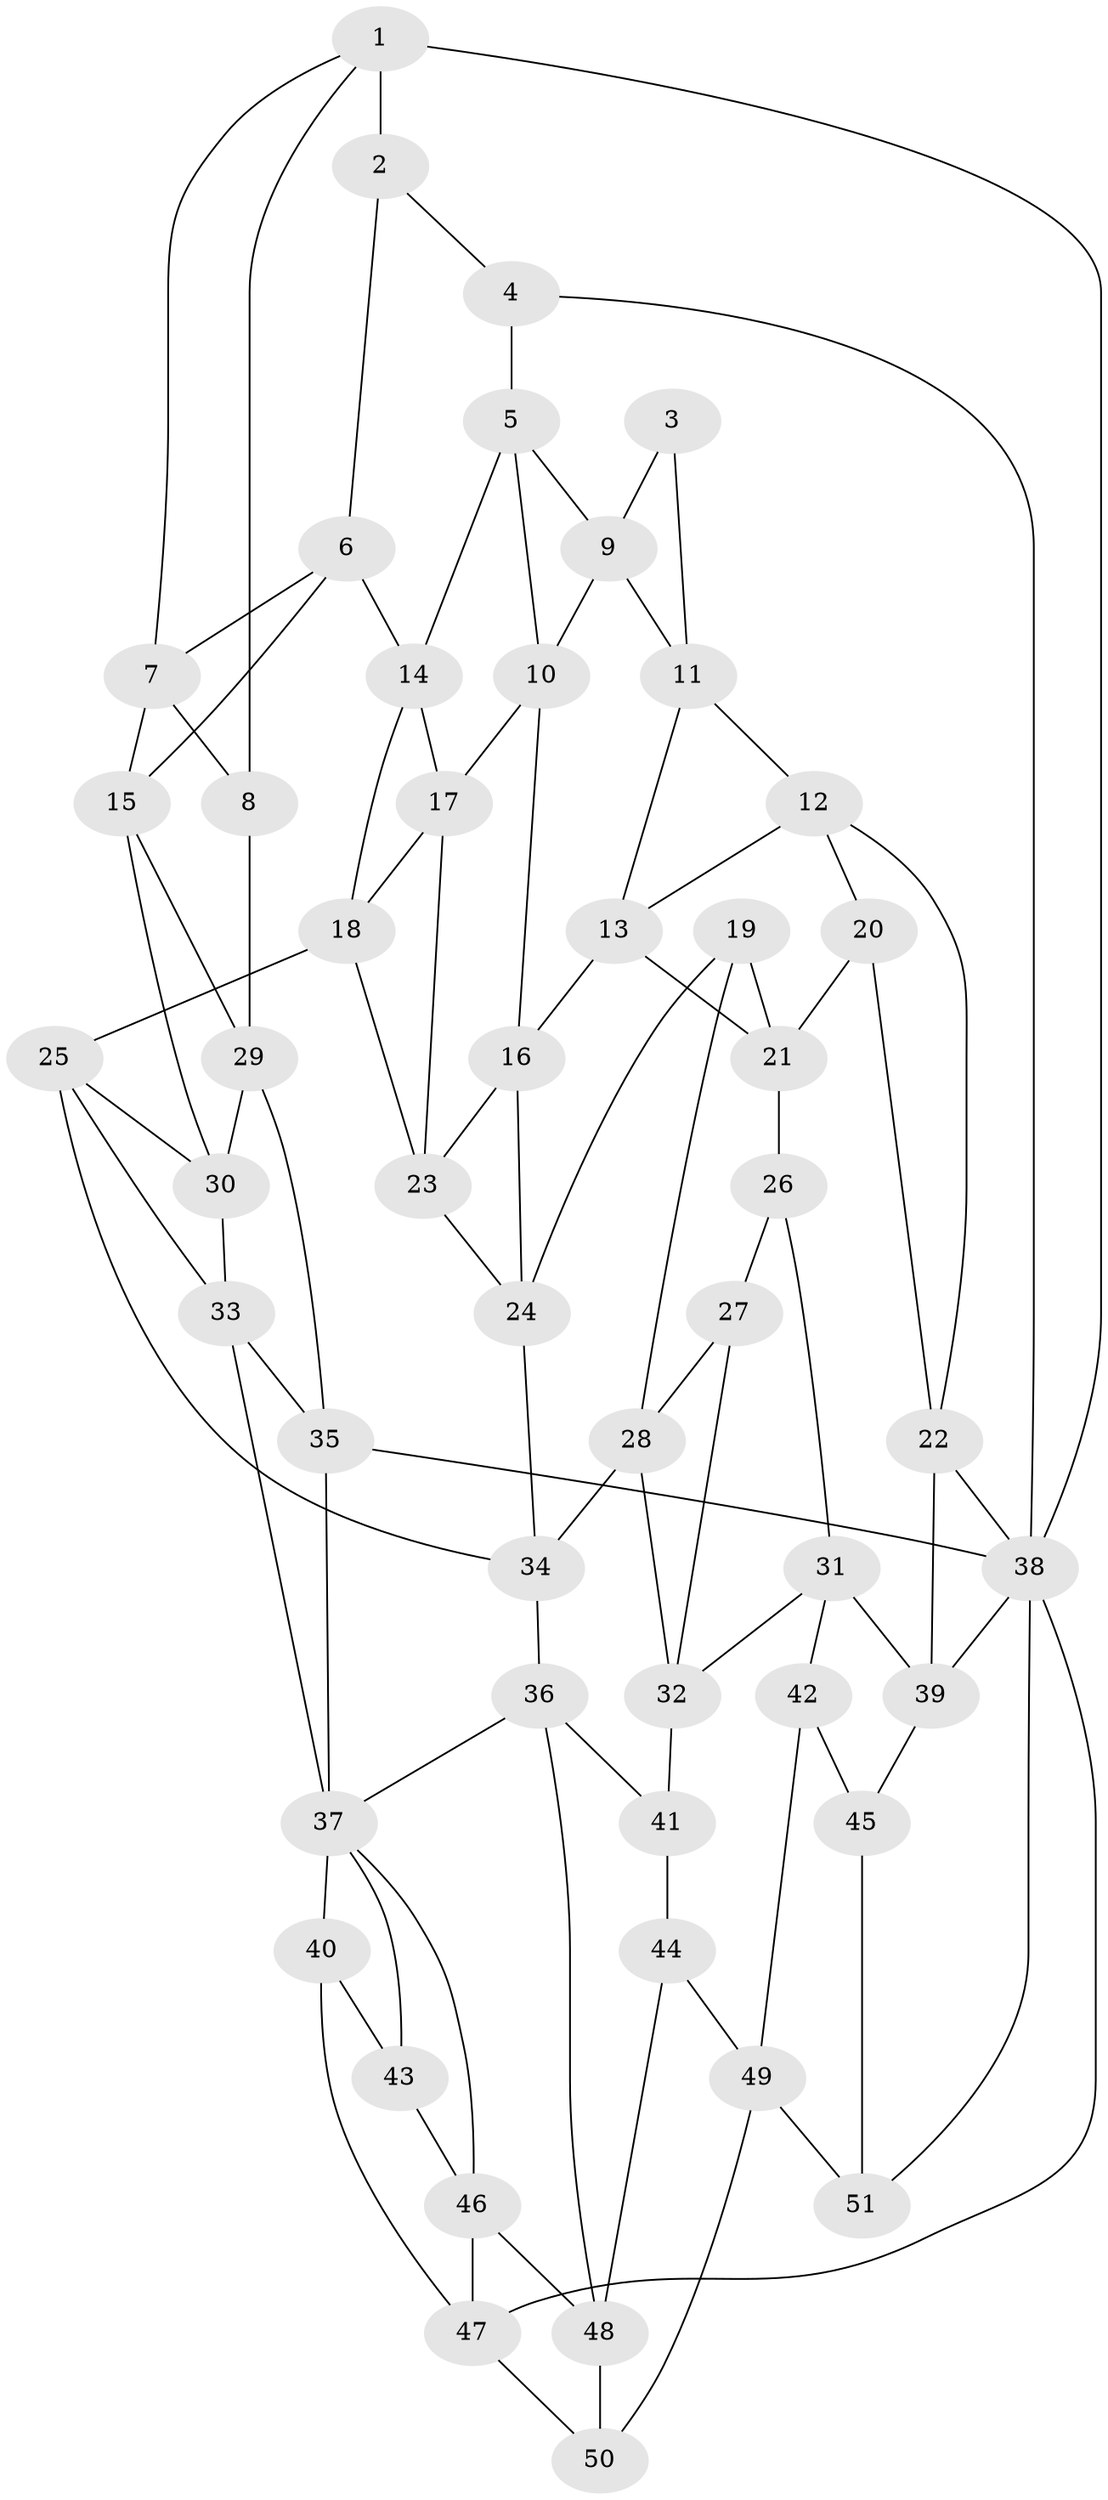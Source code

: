 // original degree distribution, {3: 0.0297029702970297, 5: 0.5445544554455446, 4: 0.21782178217821782, 6: 0.2079207920792079}
// Generated by graph-tools (version 1.1) at 2025/27/03/09/25 03:27:17]
// undirected, 51 vertices, 96 edges
graph export_dot {
graph [start="1"]
  node [color=gray90,style=filled];
  1;
  2;
  3;
  4;
  5;
  6;
  7;
  8;
  9;
  10;
  11;
  12;
  13;
  14;
  15;
  16;
  17;
  18;
  19;
  20;
  21;
  22;
  23;
  24;
  25;
  26;
  27;
  28;
  29;
  30;
  31;
  32;
  33;
  34;
  35;
  36;
  37;
  38;
  39;
  40;
  41;
  42;
  43;
  44;
  45;
  46;
  47;
  48;
  49;
  50;
  51;
  1 -- 2 [weight=2.0];
  1 -- 7 [weight=1.0];
  1 -- 8 [weight=1.0];
  1 -- 38 [weight=2.0];
  2 -- 4 [weight=1.0];
  2 -- 6 [weight=1.0];
  3 -- 9 [weight=1.0];
  3 -- 11 [weight=1.0];
  4 -- 5 [weight=1.0];
  4 -- 38 [weight=1.0];
  5 -- 9 [weight=1.0];
  5 -- 10 [weight=1.0];
  5 -- 14 [weight=1.0];
  6 -- 7 [weight=1.0];
  6 -- 14 [weight=1.0];
  6 -- 15 [weight=1.0];
  7 -- 8 [weight=1.0];
  7 -- 15 [weight=1.0];
  8 -- 29 [weight=1.0];
  9 -- 10 [weight=1.0];
  9 -- 11 [weight=1.0];
  10 -- 16 [weight=1.0];
  10 -- 17 [weight=1.0];
  11 -- 12 [weight=1.0];
  11 -- 13 [weight=1.0];
  12 -- 13 [weight=1.0];
  12 -- 20 [weight=1.0];
  12 -- 22 [weight=1.0];
  13 -- 16 [weight=1.0];
  13 -- 21 [weight=1.0];
  14 -- 17 [weight=1.0];
  14 -- 18 [weight=1.0];
  15 -- 29 [weight=1.0];
  15 -- 30 [weight=1.0];
  16 -- 23 [weight=1.0];
  16 -- 24 [weight=1.0];
  17 -- 18 [weight=1.0];
  17 -- 23 [weight=1.0];
  18 -- 23 [weight=1.0];
  18 -- 25 [weight=1.0];
  19 -- 21 [weight=1.0];
  19 -- 24 [weight=1.0];
  19 -- 28 [weight=1.0];
  20 -- 21 [weight=1.0];
  20 -- 22 [weight=1.0];
  21 -- 26 [weight=1.0];
  22 -- 38 [weight=1.0];
  22 -- 39 [weight=1.0];
  23 -- 24 [weight=1.0];
  24 -- 34 [weight=1.0];
  25 -- 30 [weight=1.0];
  25 -- 33 [weight=1.0];
  25 -- 34 [weight=1.0];
  26 -- 27 [weight=2.0];
  26 -- 31 [weight=1.0];
  27 -- 28 [weight=1.0];
  27 -- 32 [weight=1.0];
  28 -- 32 [weight=1.0];
  28 -- 34 [weight=1.0];
  29 -- 30 [weight=1.0];
  29 -- 35 [weight=1.0];
  30 -- 33 [weight=1.0];
  31 -- 32 [weight=1.0];
  31 -- 39 [weight=1.0];
  31 -- 42 [weight=1.0];
  32 -- 41 [weight=1.0];
  33 -- 35 [weight=1.0];
  33 -- 37 [weight=1.0];
  34 -- 36 [weight=1.0];
  35 -- 37 [weight=1.0];
  35 -- 38 [weight=1.0];
  36 -- 37 [weight=1.0];
  36 -- 41 [weight=1.0];
  36 -- 48 [weight=1.0];
  37 -- 40 [weight=1.0];
  37 -- 43 [weight=1.0];
  37 -- 46 [weight=1.0];
  38 -- 39 [weight=1.0];
  38 -- 47 [weight=1.0];
  38 -- 51 [weight=1.0];
  39 -- 45 [weight=1.0];
  40 -- 43 [weight=2.0];
  40 -- 47 [weight=1.0];
  41 -- 44 [weight=2.0];
  42 -- 45 [weight=2.0];
  42 -- 49 [weight=1.0];
  43 -- 46 [weight=1.0];
  44 -- 48 [weight=1.0];
  44 -- 49 [weight=1.0];
  45 -- 51 [weight=1.0];
  46 -- 47 [weight=1.0];
  46 -- 48 [weight=1.0];
  47 -- 50 [weight=1.0];
  48 -- 50 [weight=1.0];
  49 -- 50 [weight=1.0];
  49 -- 51 [weight=1.0];
}

